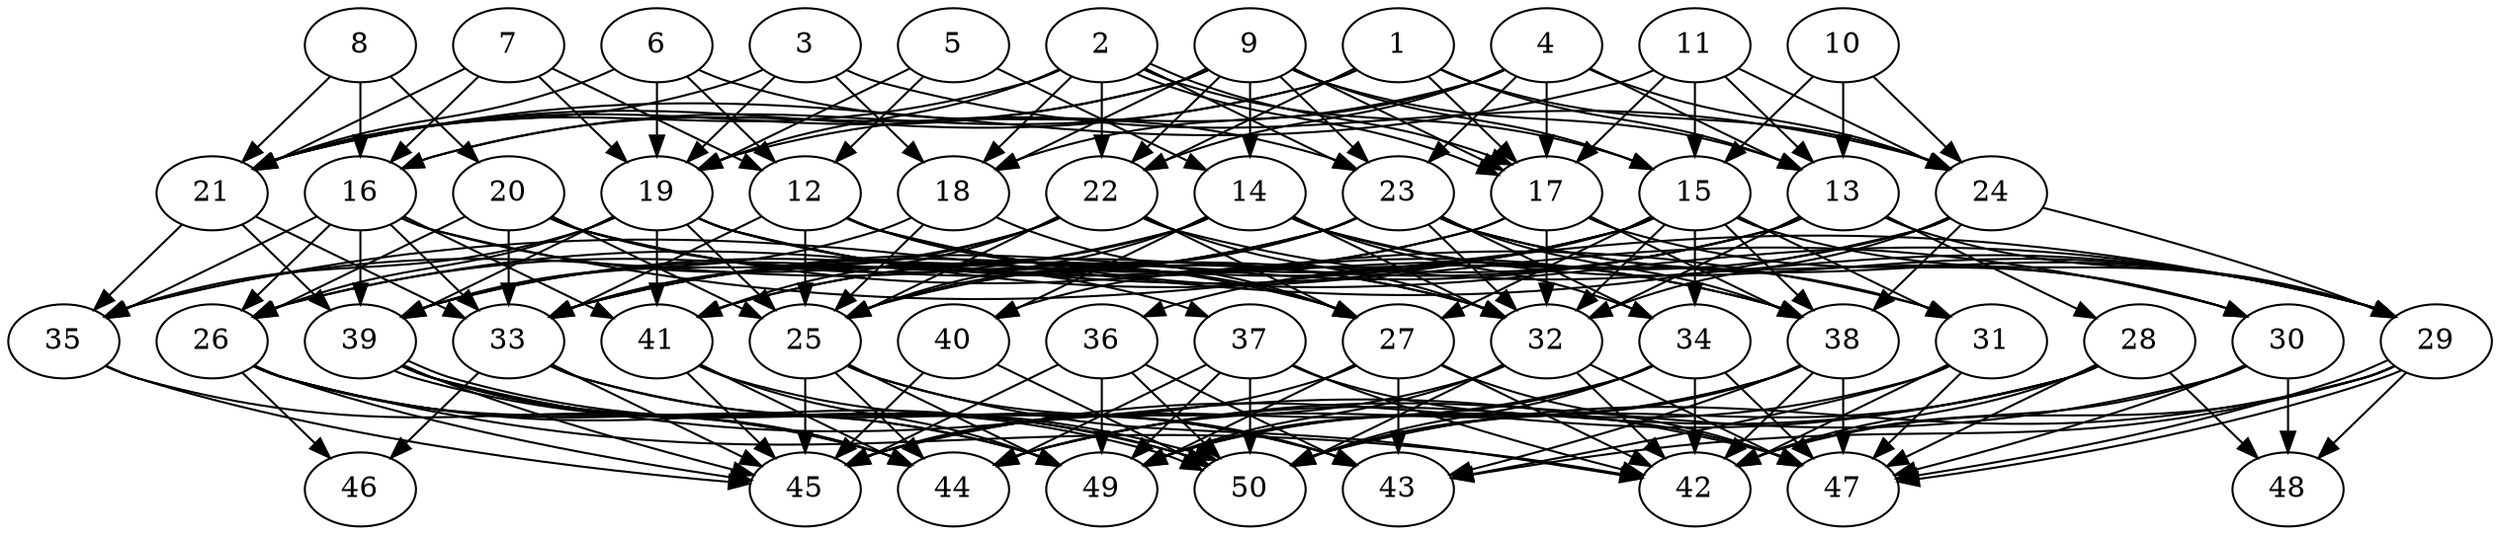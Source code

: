 // DAG automatically generated by daggen at Thu Oct  3 14:07:57 2019
// ./daggen --dot -n 50 --ccr 0.3 --fat 0.7 --regular 0.7 --density 0.7 --mindata 5242880 --maxdata 52428800 
digraph G {
  1 [size="81254400", alpha="0.09", expect_size="24376320"] 
  1 -> 13 [size ="24376320"]
  1 -> 16 [size ="24376320"]
  1 -> 17 [size ="24376320"]
  1 -> 21 [size ="24376320"]
  1 -> 22 [size ="24376320"]
  1 -> 24 [size ="24376320"]
  2 [size="55077547", alpha="0.03", expect_size="16523264"] 
  2 -> 15 [size ="16523264"]
  2 -> 17 [size ="16523264"]
  2 -> 17 [size ="16523264"]
  2 -> 18 [size ="16523264"]
  2 -> 19 [size ="16523264"]
  2 -> 21 [size ="16523264"]
  2 -> 22 [size ="16523264"]
  2 -> 23 [size ="16523264"]
  3 [size="146862080", alpha="0.08", expect_size="44058624"] 
  3 -> 18 [size ="44058624"]
  3 -> 19 [size ="44058624"]
  3 -> 21 [size ="44058624"]
  3 -> 24 [size ="44058624"]
  4 [size="99764907", alpha="0.13", expect_size="29929472"] 
  4 -> 13 [size ="29929472"]
  4 -> 17 [size ="29929472"]
  4 -> 18 [size ="29929472"]
  4 -> 19 [size ="29929472"]
  4 -> 22 [size ="29929472"]
  4 -> 23 [size ="29929472"]
  4 -> 24 [size ="29929472"]
  5 [size="141547520", alpha="0.03", expect_size="42464256"] 
  5 -> 12 [size ="42464256"]
  5 -> 14 [size ="42464256"]
  5 -> 19 [size ="42464256"]
  6 [size="35211947", alpha="0.17", expect_size="10563584"] 
  6 -> 12 [size ="10563584"]
  6 -> 19 [size ="10563584"]
  6 -> 21 [size ="10563584"]
  6 -> 23 [size ="10563584"]
  7 [size="58156373", alpha="0.20", expect_size="17446912"] 
  7 -> 12 [size ="17446912"]
  7 -> 16 [size ="17446912"]
  7 -> 19 [size ="17446912"]
  7 -> 21 [size ="17446912"]
  8 [size="87545173", alpha="0.01", expect_size="26263552"] 
  8 -> 16 [size ="26263552"]
  8 -> 20 [size ="26263552"]
  8 -> 21 [size ="26263552"]
  9 [size="18964480", alpha="0.08", expect_size="5689344"] 
  9 -> 13 [size ="5689344"]
  9 -> 14 [size ="5689344"]
  9 -> 15 [size ="5689344"]
  9 -> 16 [size ="5689344"]
  9 -> 17 [size ="5689344"]
  9 -> 18 [size ="5689344"]
  9 -> 21 [size ="5689344"]
  9 -> 22 [size ="5689344"]
  9 -> 23 [size ="5689344"]
  10 [size="43417600", alpha="0.04", expect_size="13025280"] 
  10 -> 13 [size ="13025280"]
  10 -> 15 [size ="13025280"]
  10 -> 24 [size ="13025280"]
  11 [size="154436267", alpha="0.20", expect_size="46330880"] 
  11 -> 13 [size ="46330880"]
  11 -> 15 [size ="46330880"]
  11 -> 17 [size ="46330880"]
  11 -> 21 [size ="46330880"]
  11 -> 24 [size ="46330880"]
  12 [size="70888107", alpha="0.08", expect_size="21266432"] 
  12 -> 25 [size ="21266432"]
  12 -> 27 [size ="21266432"]
  12 -> 29 [size ="21266432"]
  12 -> 33 [size ="21266432"]
  12 -> 38 [size ="21266432"]
  13 [size="93334187", alpha="0.12", expect_size="28000256"] 
  13 -> 25 [size ="28000256"]
  13 -> 28 [size ="28000256"]
  13 -> 29 [size ="28000256"]
  13 -> 32 [size ="28000256"]
  13 -> 33 [size ="28000256"]
  13 -> 41 [size ="28000256"]
  14 [size="156866560", alpha="0.11", expect_size="47059968"] 
  14 -> 25 [size ="47059968"]
  14 -> 29 [size ="47059968"]
  14 -> 31 [size ="47059968"]
  14 -> 32 [size ="47059968"]
  14 -> 33 [size ="47059968"]
  14 -> 34 [size ="47059968"]
  14 -> 35 [size ="47059968"]
  14 -> 40 [size ="47059968"]
  15 [size="98454187", alpha="0.15", expect_size="29536256"] 
  15 -> 26 [size ="29536256"]
  15 -> 27 [size ="29536256"]
  15 -> 29 [size ="29536256"]
  15 -> 31 [size ="29536256"]
  15 -> 32 [size ="29536256"]
  15 -> 33 [size ="29536256"]
  15 -> 34 [size ="29536256"]
  15 -> 38 [size ="29536256"]
  15 -> 40 [size ="29536256"]
  15 -> 41 [size ="29536256"]
  16 [size="124900693", alpha="0.08", expect_size="37470208"] 
  16 -> 26 [size ="37470208"]
  16 -> 27 [size ="37470208"]
  16 -> 29 [size ="37470208"]
  16 -> 33 [size ="37470208"]
  16 -> 35 [size ="37470208"]
  16 -> 39 [size ="37470208"]
  16 -> 41 [size ="37470208"]
  17 [size="104843947", alpha="0.00", expect_size="31453184"] 
  17 -> 30 [size ="31453184"]
  17 -> 32 [size ="31453184"]
  17 -> 33 [size ="31453184"]
  17 -> 38 [size ="31453184"]
  17 -> 39 [size ="31453184"]
  18 [size="104253440", alpha="0.17", expect_size="31276032"] 
  18 -> 25 [size ="31276032"]
  18 -> 27 [size ="31276032"]
  18 -> 39 [size ="31276032"]
  19 [size="109298347", alpha="0.19", expect_size="32789504"] 
  19 -> 25 [size ="32789504"]
  19 -> 26 [size ="32789504"]
  19 -> 30 [size ="32789504"]
  19 -> 32 [size ="32789504"]
  19 -> 35 [size ="32789504"]
  19 -> 38 [size ="32789504"]
  19 -> 39 [size ="32789504"]
  19 -> 41 [size ="32789504"]
  20 [size="18718720", alpha="0.07", expect_size="5615616"] 
  20 -> 25 [size ="5615616"]
  20 -> 26 [size ="5615616"]
  20 -> 31 [size ="5615616"]
  20 -> 32 [size ="5615616"]
  20 -> 33 [size ="5615616"]
  20 -> 37 [size ="5615616"]
  21 [size="48523947", alpha="0.03", expect_size="14557184"] 
  21 -> 33 [size ="14557184"]
  21 -> 35 [size ="14557184"]
  21 -> 39 [size ="14557184"]
  22 [size="47418027", alpha="0.04", expect_size="14225408"] 
  22 -> 25 [size ="14225408"]
  22 -> 27 [size ="14225408"]
  22 -> 29 [size ="14225408"]
  22 -> 32 [size ="14225408"]
  22 -> 33 [size ="14225408"]
  22 -> 39 [size ="14225408"]
  22 -> 41 [size ="14225408"]
  23 [size="107055787", alpha="0.02", expect_size="32116736"] 
  23 -> 25 [size ="32116736"]
  23 -> 26 [size ="32116736"]
  23 -> 29 [size ="32116736"]
  23 -> 30 [size ="32116736"]
  23 -> 32 [size ="32116736"]
  23 -> 34 [size ="32116736"]
  23 -> 38 [size ="32116736"]
  23 -> 39 [size ="32116736"]
  24 [size="43257173", alpha="0.09", expect_size="12977152"] 
  24 -> 29 [size ="12977152"]
  24 -> 32 [size ="12977152"]
  24 -> 35 [size ="12977152"]
  24 -> 36 [size ="12977152"]
  24 -> 38 [size ="12977152"]
  25 [size="127692800", alpha="0.13", expect_size="38307840"] 
  25 -> 42 [size ="38307840"]
  25 -> 43 [size ="38307840"]
  25 -> 44 [size ="38307840"]
  25 -> 45 [size ="38307840"]
  25 -> 49 [size ="38307840"]
  26 [size="90436267", alpha="0.19", expect_size="27130880"] 
  26 -> 42 [size ="27130880"]
  26 -> 44 [size ="27130880"]
  26 -> 45 [size ="27130880"]
  26 -> 46 [size ="27130880"]
  26 -> 49 [size ="27130880"]
  26 -> 50 [size ="27130880"]
  27 [size="149732693", alpha="0.10", expect_size="44919808"] 
  27 -> 42 [size ="44919808"]
  27 -> 43 [size ="44919808"]
  27 -> 45 [size ="44919808"]
  27 -> 47 [size ="44919808"]
  27 -> 49 [size ="44919808"]
  28 [size="151487147", alpha="0.10", expect_size="45446144"] 
  28 -> 42 [size ="45446144"]
  28 -> 44 [size ="45446144"]
  28 -> 45 [size ="45446144"]
  28 -> 47 [size ="45446144"]
  28 -> 48 [size ="45446144"]
  28 -> 50 [size ="45446144"]
  29 [size="131054933", alpha="0.11", expect_size="39316480"] 
  29 -> 42 [size ="39316480"]
  29 -> 43 [size ="39316480"]
  29 -> 47 [size ="39316480"]
  29 -> 47 [size ="39316480"]
  29 -> 48 [size ="39316480"]
  29 -> 50 [size ="39316480"]
  30 [size="120217600", alpha="0.14", expect_size="36065280"] 
  30 -> 42 [size ="36065280"]
  30 -> 44 [size ="36065280"]
  30 -> 47 [size ="36065280"]
  30 -> 48 [size ="36065280"]
  31 [size="173393920", alpha="0.15", expect_size="52018176"] 
  31 -> 42 [size ="52018176"]
  31 -> 43 [size ="52018176"]
  31 -> 47 [size ="52018176"]
  31 -> 49 [size ="52018176"]
  32 [size="39792640", alpha="0.03", expect_size="11937792"] 
  32 -> 42 [size ="11937792"]
  32 -> 45 [size ="11937792"]
  32 -> 47 [size ="11937792"]
  32 -> 49 [size ="11937792"]
  32 -> 50 [size ="11937792"]
  33 [size="71581013", alpha="0.00", expect_size="21474304"] 
  33 -> 43 [size ="21474304"]
  33 -> 45 [size ="21474304"]
  33 -> 46 [size ="21474304"]
  33 -> 50 [size ="21474304"]
  34 [size="83578880", alpha="0.15", expect_size="25073664"] 
  34 -> 42 [size ="25073664"]
  34 -> 45 [size ="25073664"]
  34 -> 47 [size ="25073664"]
  34 -> 49 [size ="25073664"]
  34 -> 50 [size ="25073664"]
  35 [size="158071467", alpha="0.01", expect_size="47421440"] 
  35 -> 44 [size ="47421440"]
  35 -> 45 [size ="47421440"]
  36 [size="104567467", alpha="0.20", expect_size="31370240"] 
  36 -> 43 [size ="31370240"]
  36 -> 45 [size ="31370240"]
  36 -> 49 [size ="31370240"]
  36 -> 50 [size ="31370240"]
  37 [size="98082133", alpha="0.10", expect_size="29424640"] 
  37 -> 42 [size ="29424640"]
  37 -> 44 [size ="29424640"]
  37 -> 47 [size ="29424640"]
  37 -> 49 [size ="29424640"]
  37 -> 50 [size ="29424640"]
  38 [size="22012587", alpha="0.11", expect_size="6603776"] 
  38 -> 42 [size ="6603776"]
  38 -> 43 [size ="6603776"]
  38 -> 44 [size ="6603776"]
  38 -> 47 [size ="6603776"]
  38 -> 49 [size ="6603776"]
  38 -> 50 [size ="6603776"]
  39 [size="103717547", alpha="0.04", expect_size="31115264"] 
  39 -> 44 [size ="31115264"]
  39 -> 45 [size ="31115264"]
  39 -> 47 [size ="31115264"]
  39 -> 49 [size ="31115264"]
  39 -> 50 [size ="31115264"]
  39 -> 50 [size ="31115264"]
  40 [size="30109013", alpha="0.17", expect_size="9032704"] 
  40 -> 45 [size ="9032704"]
  40 -> 50 [size ="9032704"]
  41 [size="141707947", alpha="0.14", expect_size="42512384"] 
  41 -> 43 [size ="42512384"]
  41 -> 44 [size ="42512384"]
  41 -> 45 [size ="42512384"]
  41 -> 49 [size ="42512384"]
  42 [size="103611733", alpha="0.15", expect_size="31083520"] 
  43 [size="126525440", alpha="0.07", expect_size="37957632"] 
  44 [size="129017173", alpha="0.03", expect_size="38705152"] 
  45 [size="93194240", alpha="0.12", expect_size="27958272"] 
  46 [size="100037973", alpha="0.11", expect_size="30011392"] 
  47 [size="99689813", alpha="0.07", expect_size="29906944"] 
  48 [size="22227627", alpha="0.19", expect_size="6668288"] 
  49 [size="111714987", alpha="0.06", expect_size="33514496"] 
  50 [size="145411413", alpha="0.07", expect_size="43623424"] 
}
